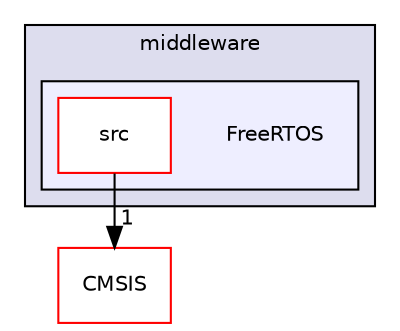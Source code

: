 digraph "/home/developer/mtrain-firmware/external/middleware/FreeRTOS" {
  compound=true
  node [ fontsize="10", fontname="Helvetica"];
  edge [ labelfontsize="10", labelfontname="Helvetica"];
  subgraph clusterdir_90f7ee1bf3d9d22e5369ce24d2b55d10 {
    graph [ bgcolor="#ddddee", pencolor="black", label="middleware" fontname="Helvetica", fontsize="10", URL="dir_90f7ee1bf3d9d22e5369ce24d2b55d10.html"]
  subgraph clusterdir_7a5ec2e9869ac10f986bf4267c867bff {
    graph [ bgcolor="#eeeeff", pencolor="black", label="" URL="dir_7a5ec2e9869ac10f986bf4267c867bff.html"];
    dir_7a5ec2e9869ac10f986bf4267c867bff [shape=plaintext label="FreeRTOS"];
    dir_0fedec421376a987f9770604e6be1de2 [shape=box label="src" color="red" fillcolor="white" style="filled" URL="dir_0fedec421376a987f9770604e6be1de2.html"];
  }
  }
  dir_651c4281f36ab60688d2b827c8ad2c3b [shape=box label="CMSIS" fillcolor="white" style="filled" color="red" URL="dir_651c4281f36ab60688d2b827c8ad2c3b.html"];
  dir_0fedec421376a987f9770604e6be1de2->dir_651c4281f36ab60688d2b827c8ad2c3b [headlabel="1", labeldistance=1.5 headhref="dir_000039_000016.html"];
}
